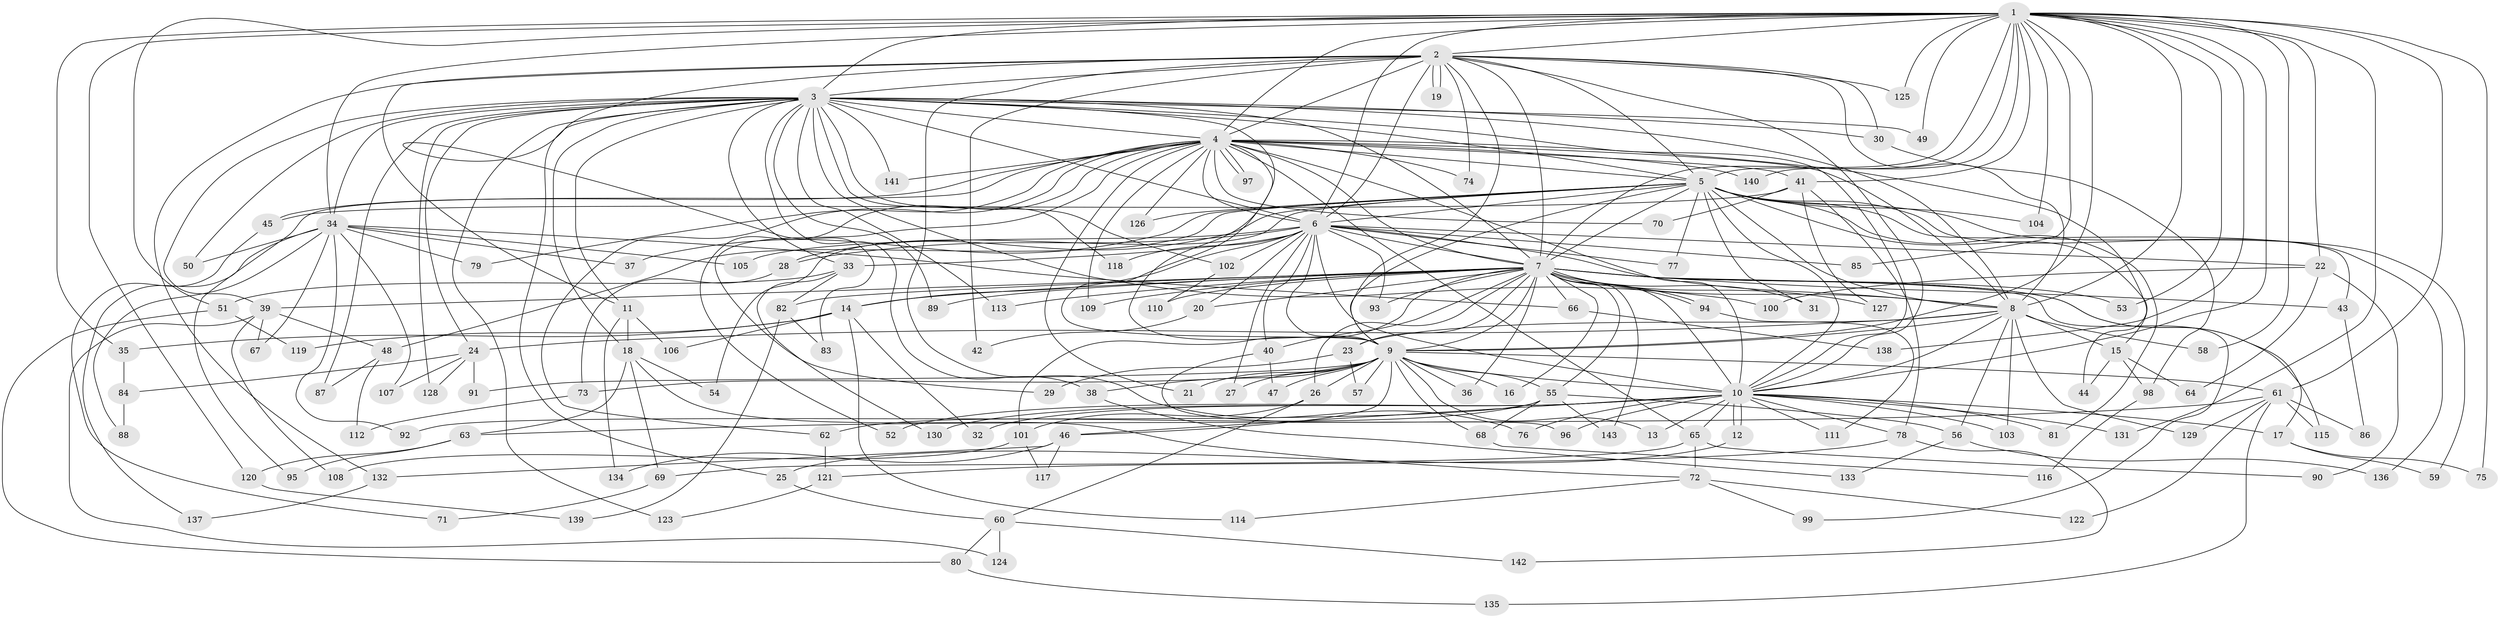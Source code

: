 // coarse degree distribution, {25: 0.009174311926605505, 16: 0.009174311926605505, 24: 0.009174311926605505, 21: 0.009174311926605505, 22: 0.009174311926605505, 19: 0.009174311926605505, 33: 0.009174311926605505, 35: 0.009174311926605505, 8: 0.01834862385321101, 2: 0.5412844036697247, 1: 0.01834862385321101, 7: 0.03669724770642202, 4: 0.10091743119266056, 3: 0.13761467889908258, 5: 0.05504587155963303, 12: 0.009174311926605505, 6: 0.009174311926605505}
// Generated by graph-tools (version 1.1) at 2025/23/03/03/25 07:23:36]
// undirected, 143 vertices, 311 edges
graph export_dot {
graph [start="1"]
  node [color=gray90,style=filled];
  1;
  2;
  3;
  4;
  5;
  6;
  7;
  8;
  9;
  10;
  11;
  12;
  13;
  14;
  15;
  16;
  17;
  18;
  19;
  20;
  21;
  22;
  23;
  24;
  25;
  26;
  27;
  28;
  29;
  30;
  31;
  32;
  33;
  34;
  35;
  36;
  37;
  38;
  39;
  40;
  41;
  42;
  43;
  44;
  45;
  46;
  47;
  48;
  49;
  50;
  51;
  52;
  53;
  54;
  55;
  56;
  57;
  58;
  59;
  60;
  61;
  62;
  63;
  64;
  65;
  66;
  67;
  68;
  69;
  70;
  71;
  72;
  73;
  74;
  75;
  76;
  77;
  78;
  79;
  80;
  81;
  82;
  83;
  84;
  85;
  86;
  87;
  88;
  89;
  90;
  91;
  92;
  93;
  94;
  95;
  96;
  97;
  98;
  99;
  100;
  101;
  102;
  103;
  104;
  105;
  106;
  107;
  108;
  109;
  110;
  111;
  112;
  113;
  114;
  115;
  116;
  117;
  118;
  119;
  120;
  121;
  122;
  123;
  124;
  125;
  126;
  127;
  128;
  129;
  130;
  131;
  132;
  133;
  134;
  135;
  136;
  137;
  138;
  139;
  140;
  141;
  142;
  143;
  1 -- 2;
  1 -- 3;
  1 -- 4;
  1 -- 5;
  1 -- 6;
  1 -- 7;
  1 -- 8;
  1 -- 9;
  1 -- 10;
  1 -- 22;
  1 -- 34;
  1 -- 35;
  1 -- 41;
  1 -- 49;
  1 -- 51;
  1 -- 53;
  1 -- 58;
  1 -- 61;
  1 -- 75;
  1 -- 85;
  1 -- 104;
  1 -- 120;
  1 -- 125;
  1 -- 131;
  1 -- 138;
  1 -- 140;
  2 -- 3;
  2 -- 4;
  2 -- 5;
  2 -- 6;
  2 -- 7;
  2 -- 8;
  2 -- 9;
  2 -- 10;
  2 -- 11;
  2 -- 19;
  2 -- 19;
  2 -- 30;
  2 -- 42;
  2 -- 74;
  2 -- 76;
  2 -- 83;
  2 -- 125;
  2 -- 132;
  3 -- 4;
  3 -- 5;
  3 -- 6;
  3 -- 7;
  3 -- 8;
  3 -- 9;
  3 -- 10;
  3 -- 11;
  3 -- 18;
  3 -- 24;
  3 -- 25;
  3 -- 30;
  3 -- 33;
  3 -- 34;
  3 -- 38;
  3 -- 39;
  3 -- 49;
  3 -- 50;
  3 -- 87;
  3 -- 89;
  3 -- 100;
  3 -- 102;
  3 -- 113;
  3 -- 118;
  3 -- 123;
  3 -- 128;
  3 -- 141;
  4 -- 5;
  4 -- 6;
  4 -- 7;
  4 -- 8;
  4 -- 9;
  4 -- 10;
  4 -- 21;
  4 -- 29;
  4 -- 41;
  4 -- 44;
  4 -- 45;
  4 -- 52;
  4 -- 62;
  4 -- 65;
  4 -- 70;
  4 -- 74;
  4 -- 79;
  4 -- 95;
  4 -- 97;
  4 -- 97;
  4 -- 109;
  4 -- 126;
  4 -- 140;
  4 -- 141;
  5 -- 6;
  5 -- 7;
  5 -- 8;
  5 -- 9;
  5 -- 10;
  5 -- 15;
  5 -- 28;
  5 -- 31;
  5 -- 37;
  5 -- 43;
  5 -- 48;
  5 -- 54;
  5 -- 59;
  5 -- 77;
  5 -- 81;
  5 -- 104;
  5 -- 126;
  5 -- 136;
  6 -- 7;
  6 -- 8;
  6 -- 9;
  6 -- 10;
  6 -- 14;
  6 -- 20;
  6 -- 22;
  6 -- 27;
  6 -- 28;
  6 -- 33;
  6 -- 40;
  6 -- 77;
  6 -- 85;
  6 -- 93;
  6 -- 102;
  6 -- 105;
  6 -- 118;
  7 -- 8;
  7 -- 9;
  7 -- 10;
  7 -- 14;
  7 -- 16;
  7 -- 17;
  7 -- 20;
  7 -- 23;
  7 -- 26;
  7 -- 31;
  7 -- 36;
  7 -- 39;
  7 -- 40;
  7 -- 43;
  7 -- 53;
  7 -- 55;
  7 -- 66;
  7 -- 82;
  7 -- 89;
  7 -- 93;
  7 -- 94;
  7 -- 94;
  7 -- 99;
  7 -- 101;
  7 -- 109;
  7 -- 110;
  7 -- 113;
  7 -- 115;
  7 -- 127;
  7 -- 143;
  8 -- 9;
  8 -- 10;
  8 -- 15;
  8 -- 23;
  8 -- 24;
  8 -- 56;
  8 -- 58;
  8 -- 103;
  8 -- 129;
  9 -- 10;
  9 -- 13;
  9 -- 16;
  9 -- 21;
  9 -- 26;
  9 -- 27;
  9 -- 36;
  9 -- 38;
  9 -- 46;
  9 -- 47;
  9 -- 55;
  9 -- 57;
  9 -- 61;
  9 -- 68;
  9 -- 73;
  9 -- 91;
  10 -- 12;
  10 -- 12;
  10 -- 13;
  10 -- 17;
  10 -- 32;
  10 -- 46;
  10 -- 52;
  10 -- 65;
  10 -- 76;
  10 -- 78;
  10 -- 81;
  10 -- 96;
  10 -- 103;
  10 -- 111;
  10 -- 130;
  10 -- 131;
  11 -- 18;
  11 -- 106;
  11 -- 134;
  12 -- 25;
  14 -- 32;
  14 -- 35;
  14 -- 106;
  14 -- 114;
  14 -- 119;
  15 -- 44;
  15 -- 64;
  15 -- 98;
  17 -- 59;
  17 -- 75;
  18 -- 54;
  18 -- 63;
  18 -- 69;
  18 -- 72;
  20 -- 42;
  22 -- 64;
  22 -- 90;
  22 -- 100;
  23 -- 29;
  23 -- 57;
  24 -- 84;
  24 -- 91;
  24 -- 107;
  24 -- 128;
  25 -- 60;
  26 -- 60;
  26 -- 101;
  28 -- 73;
  30 -- 98;
  33 -- 51;
  33 -- 82;
  33 -- 130;
  34 -- 37;
  34 -- 50;
  34 -- 66;
  34 -- 67;
  34 -- 79;
  34 -- 88;
  34 -- 92;
  34 -- 105;
  34 -- 107;
  34 -- 137;
  35 -- 84;
  38 -- 133;
  39 -- 48;
  39 -- 67;
  39 -- 108;
  39 -- 124;
  40 -- 47;
  40 -- 96;
  41 -- 45;
  41 -- 70;
  41 -- 78;
  41 -- 127;
  43 -- 86;
  45 -- 71;
  46 -- 117;
  46 -- 132;
  46 -- 134;
  48 -- 87;
  48 -- 112;
  51 -- 80;
  51 -- 119;
  55 -- 56;
  55 -- 62;
  55 -- 68;
  55 -- 92;
  55 -- 143;
  56 -- 133;
  56 -- 136;
  60 -- 80;
  60 -- 124;
  60 -- 142;
  61 -- 63;
  61 -- 86;
  61 -- 115;
  61 -- 122;
  61 -- 129;
  61 -- 135;
  62 -- 121;
  63 -- 95;
  63 -- 120;
  65 -- 69;
  65 -- 72;
  65 -- 90;
  66 -- 138;
  68 -- 116;
  69 -- 71;
  72 -- 99;
  72 -- 114;
  72 -- 122;
  73 -- 112;
  78 -- 121;
  78 -- 142;
  80 -- 135;
  82 -- 83;
  82 -- 139;
  84 -- 88;
  94 -- 111;
  98 -- 116;
  101 -- 108;
  101 -- 117;
  102 -- 110;
  120 -- 139;
  121 -- 123;
  132 -- 137;
}
